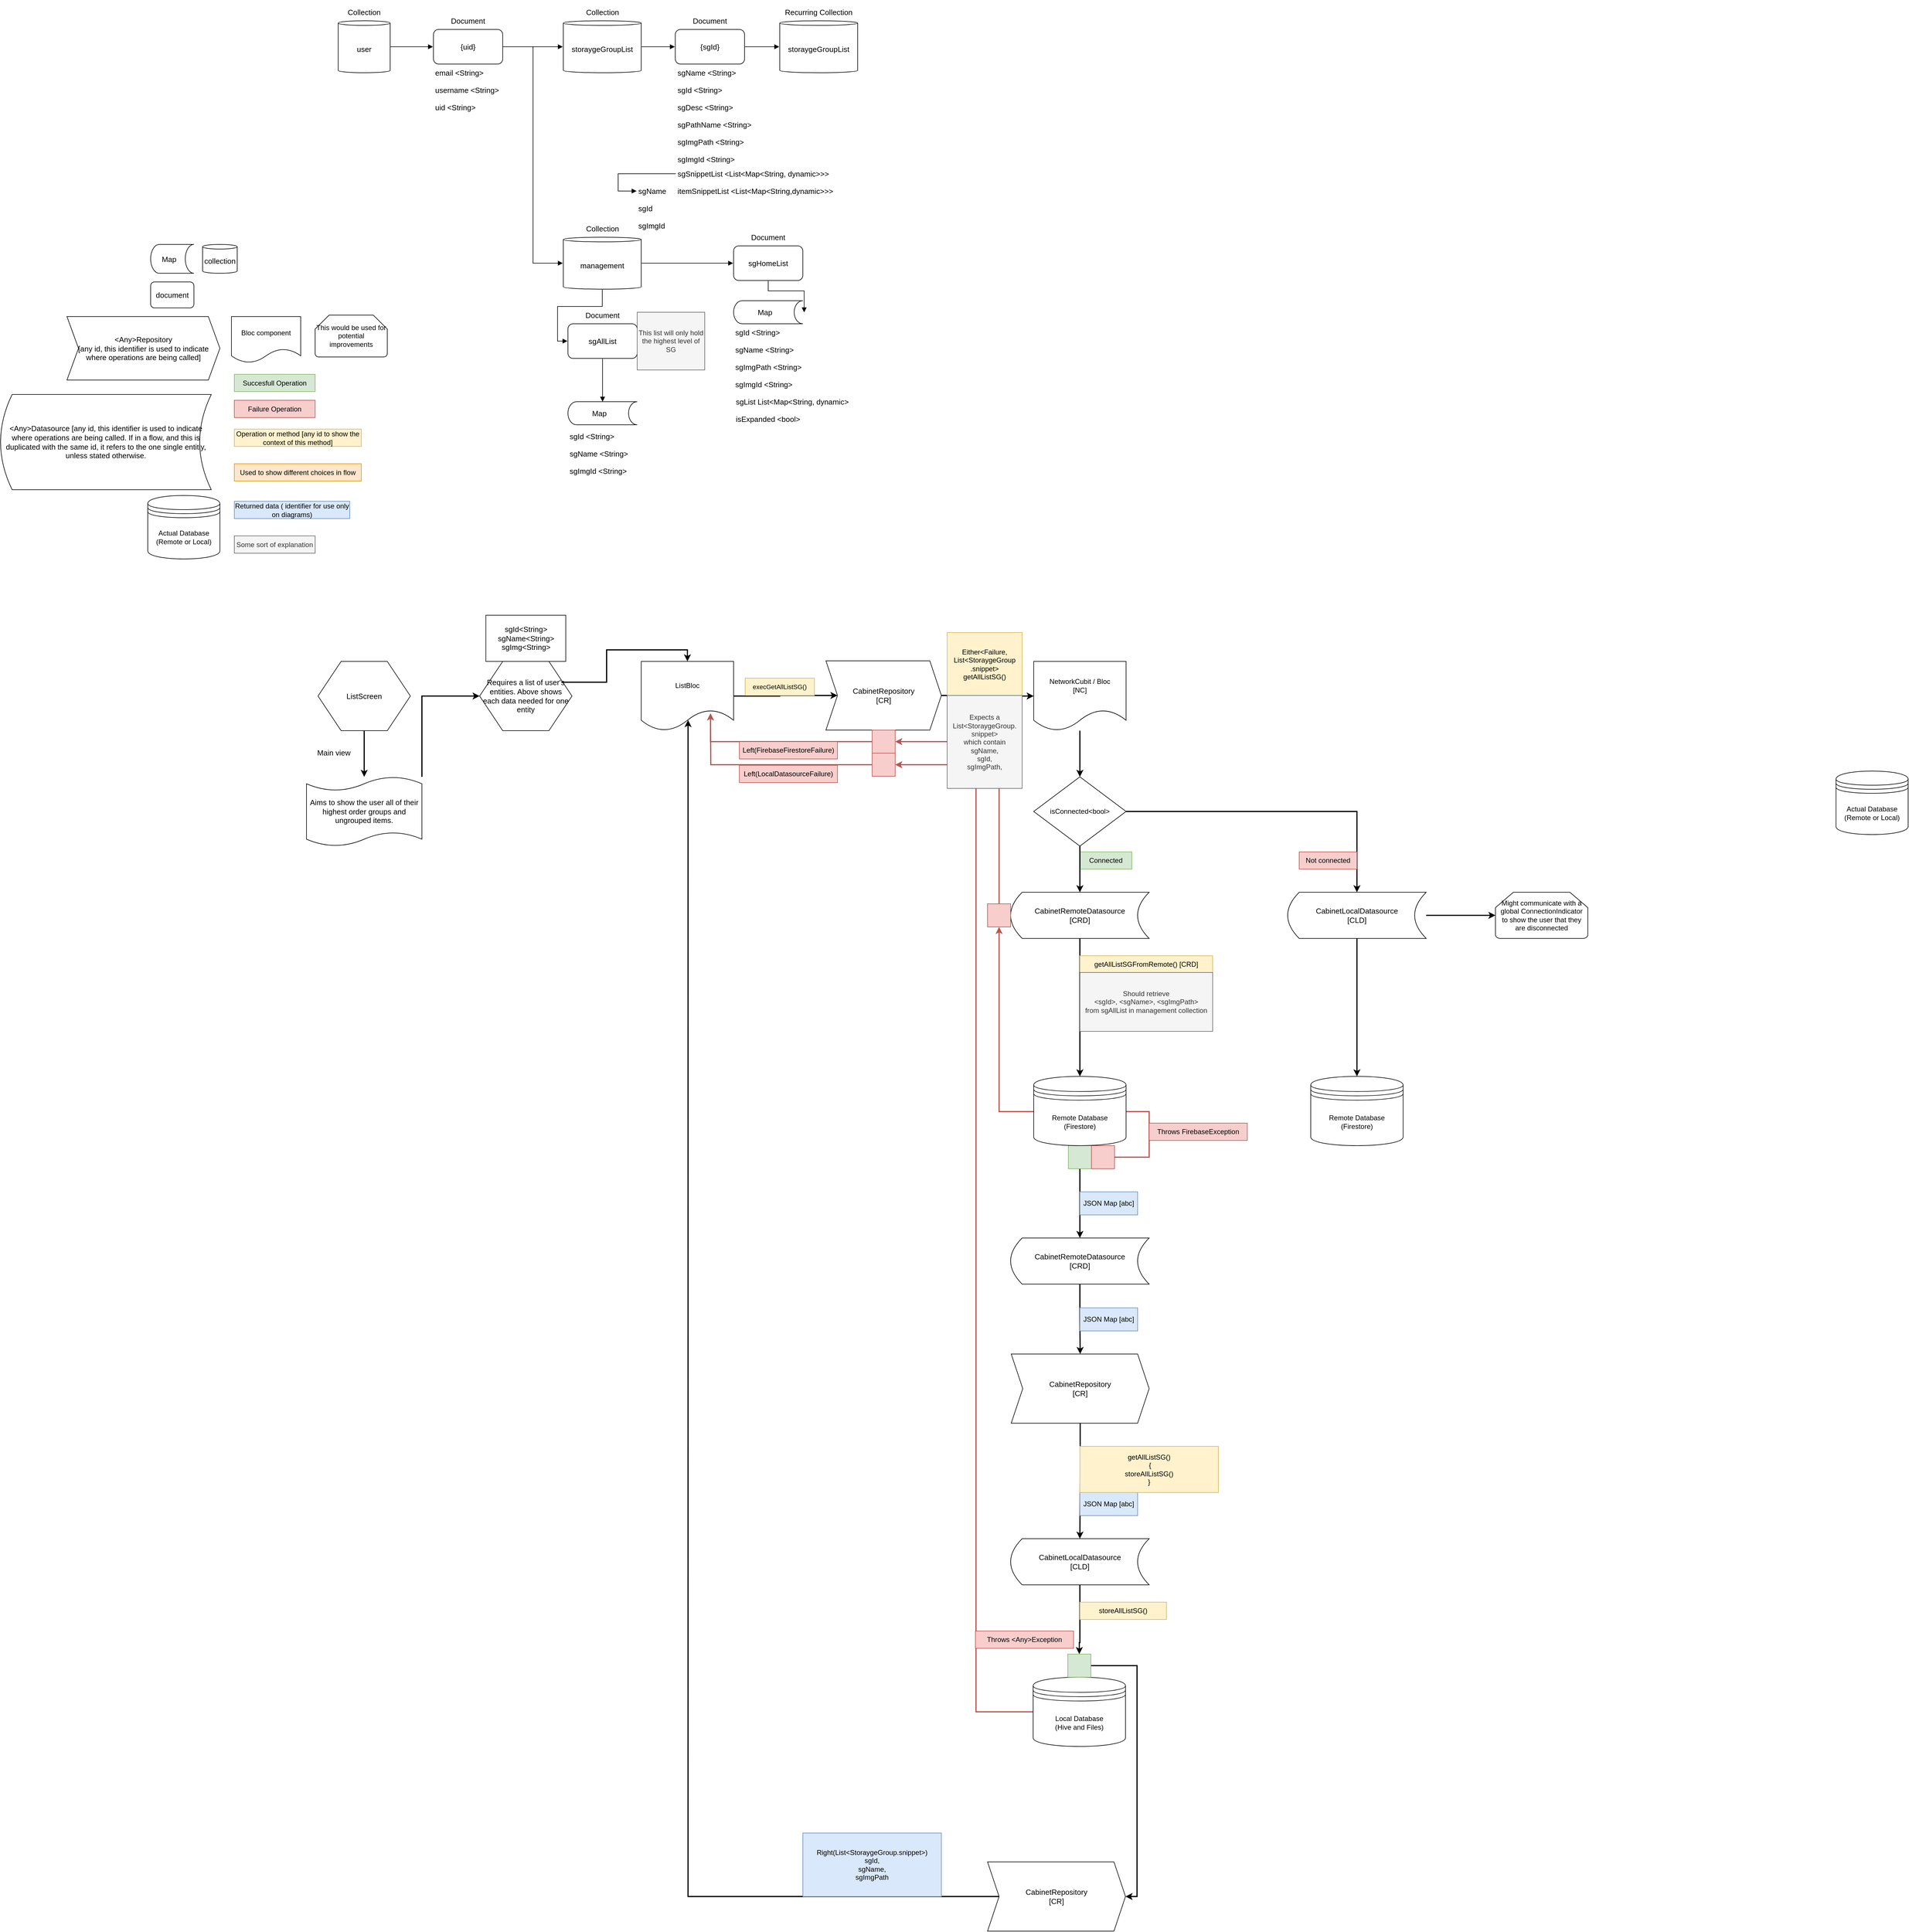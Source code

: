 <mxfile version="14.9.6" type="github">
  <diagram id="8-Jw_1EedREtLOCVb7j7" name="Page-1">
    <mxGraphModel dx="2249" dy="762" grid="1" gridSize="10" guides="1" tooltips="1" connect="1" arrows="1" fold="1" page="1" pageScale="1" pageWidth="827" pageHeight="1169" math="0" shadow="0">
      <root>
        <mxCell id="0" />
        <mxCell id="1" parent="0" />
        <UserObject label="user" lucidchartObjectId="mmy3dTOki7hX" id="Qr3YYHrDjEiWuKODfuZc-3">
          <mxCell style="html=1;overflow=block;blockSpacing=1;whiteSpace=wrap;shape=cylinder3;size=4;anchorPointDirection=0;boundedLbl=1;;whiteSpace=wrap;fontSize=13;spacing=3.8;strokeOpacity=100;strokeWidth=1;rounded=1;" parent="1" vertex="1">
            <mxGeometry x="75" y="90" width="90" height="90" as="geometry" />
          </mxCell>
        </UserObject>
        <UserObject label="Collection" lucidchartObjectId="5my3IYHWVRgI" id="Qr3YYHrDjEiWuKODfuZc-4">
          <mxCell style="html=1;overflow=block;blockSpacing=1;whiteSpace=wrap;;whiteSpace=wrap;fontSize=13;spacing=3.8;strokeOpacity=0;fillOpacity=0;strokeWidth=1;rounded=1;" parent="1" vertex="1">
            <mxGeometry x="75" y="60" width="90" height="30" as="geometry" />
          </mxCell>
        </UserObject>
        <UserObject label="" lucidchartObjectId="xny3rrUCnjT7" id="Qr3YYHrDjEiWuKODfuZc-5">
          <mxCell style="html=1;jettySize=18;whiteSpace=wrap;fontSize=13;strokeOpacity=100;strokeWidth=1;arcSize=0;edgeStyle=orthogonalEdgeStyle;startArrow=none;;endArrow=block;endFill=1;;exitX=1.008;exitY=0.5;exitPerimeter=0;entryX=-0.006;entryY=0.5;entryPerimeter=0;" parent="1" source="Qr3YYHrDjEiWuKODfuZc-3" target="Qr3YYHrDjEiWuKODfuZc-6" edge="1">
            <mxGeometry width="100" height="100" relative="1" as="geometry">
              <Array as="points" />
            </mxGeometry>
          </mxCell>
        </UserObject>
        <UserObject label="{uid}" lucidchartObjectId="Hny3x1uMi4Uz" id="Qr3YYHrDjEiWuKODfuZc-6">
          <mxCell style="html=1;overflow=block;blockSpacing=1;whiteSpace=wrap;;whiteSpace=wrap;fontSize=13;spacing=9;strokeOpacity=100;strokeWidth=1;rounded=1;" parent="1" vertex="1">
            <mxGeometry x="240" y="105" width="120" height="60" as="geometry" />
          </mxCell>
        </UserObject>
        <UserObject label="Document" lucidchartObjectId="Mpy3mYbmSKPU" id="Qr3YYHrDjEiWuKODfuZc-7">
          <mxCell style="html=1;overflow=block;blockSpacing=1;whiteSpace=wrap;;whiteSpace=wrap;fontSize=13;spacing=3.8;strokeOpacity=0;fillOpacity=0;strokeWidth=1;rounded=1;" parent="1" vertex="1">
            <mxGeometry x="240" y="75" width="120" height="30" as="geometry" />
          </mxCell>
        </UserObject>
        <UserObject label="sgName &amp;lt;String&amp;gt;" lucidchartObjectId="Wqy3z_dKGQzi" id="Qr3YYHrDjEiWuKODfuZc-8">
          <mxCell style="html=1;overflow=block;blockSpacing=1;whiteSpace=wrap;;whiteSpace=wrap;fontSize=13;align=left;spacing=3.8;strokeOpacity=0;fillOpacity=0;strokeWidth=1;rounded=1;" parent="1" vertex="1">
            <mxGeometry x="660" y="165" width="120" height="30" as="geometry" />
          </mxCell>
        </UserObject>
        <UserObject label="sgId &amp;lt;String&amp;gt;" lucidchartObjectId="Dry3GZ_q2NKs" id="Qr3YYHrDjEiWuKODfuZc-9">
          <mxCell style="html=1;overflow=block;blockSpacing=1;whiteSpace=wrap;;whiteSpace=wrap;fontSize=13;align=left;spacing=3.8;strokeOpacity=0;fillOpacity=0;strokeWidth=1;rounded=1;" parent="1" vertex="1">
            <mxGeometry x="660" y="195" width="120" height="30" as="geometry" />
          </mxCell>
        </UserObject>
        <UserObject label="sgDesc &amp;lt;String&amp;gt;" lucidchartObjectId="Mry38XwumOOn" id="Qr3YYHrDjEiWuKODfuZc-10">
          <mxCell style="html=1;overflow=block;blockSpacing=1;whiteSpace=wrap;;whiteSpace=wrap;fontSize=13;align=left;spacing=3.8;strokeOpacity=0;fillOpacity=0;strokeWidth=1;rounded=1;" parent="1" vertex="1">
            <mxGeometry x="660" y="225" width="120" height="30" as="geometry" />
          </mxCell>
        </UserObject>
        <UserObject label="sgPathName &amp;lt;String&amp;gt;" lucidchartObjectId="_ry3LpoxDpER" id="Qr3YYHrDjEiWuKODfuZc-11">
          <mxCell style="html=1;overflow=block;blockSpacing=1;whiteSpace=wrap;;whiteSpace=wrap;fontSize=13;align=left;spacing=3.8;strokeOpacity=0;fillOpacity=0;strokeWidth=1;rounded=1;" parent="1" vertex="1">
            <mxGeometry x="660" y="250" width="150" height="40" as="geometry" />
          </mxCell>
        </UserObject>
        <UserObject label="sgSnippetList &amp;lt;List&amp;lt;Map&amp;lt;String, dynamic&amp;gt;&amp;gt;&amp;gt;" lucidchartObjectId="qty3Bl9jq2o." id="Qr3YYHrDjEiWuKODfuZc-12">
          <mxCell style="html=1;overflow=block;blockSpacing=1;whiteSpace=wrap;;whiteSpace=wrap;fontSize=13;align=left;spacing=3.8;strokeOpacity=0;fillOpacity=0;strokeWidth=1;rounded=1;" parent="1" vertex="1">
            <mxGeometry x="660" y="335" width="315" height="40" as="geometry" />
          </mxCell>
        </UserObject>
        <UserObject label="" lucidchartObjectId="euy3g.25O3H~" id="Qr3YYHrDjEiWuKODfuZc-13">
          <mxCell style="html=1;jettySize=18;whiteSpace=wrap;fontSize=13;strokeOpacity=100;strokeWidth=1;arcSize=0;edgeStyle=orthogonalEdgeStyle;startArrow=none;;endArrow=block;endFill=1;;exitX=0;exitY=0.5;exitPerimeter=0;entryX=0;entryY=0.5;entryPerimeter=0;" parent="1" source="Qr3YYHrDjEiWuKODfuZc-12" target="Qr3YYHrDjEiWuKODfuZc-14" edge="1">
            <mxGeometry width="100" height="100" relative="1" as="geometry">
              <Array as="points">
                <mxPoint x="560" y="355" />
                <mxPoint x="560" y="385" />
              </Array>
            </mxGeometry>
          </mxCell>
        </UserObject>
        <UserObject label="sgName" lucidchartObjectId="guy3xirxiTe0" id="Qr3YYHrDjEiWuKODfuZc-14">
          <mxCell style="html=1;overflow=block;blockSpacing=1;whiteSpace=wrap;;whiteSpace=wrap;fontSize=13;align=left;spacing=3.8;strokeOpacity=0;fillOpacity=0;strokeWidth=1;rounded=1;" parent="1" vertex="1">
            <mxGeometry x="592" y="365" width="60" height="40" as="geometry" />
          </mxCell>
        </UserObject>
        <UserObject label="sgId" lucidchartObjectId="tuy3rChsDqxw" id="Qr3YYHrDjEiWuKODfuZc-15">
          <mxCell style="html=1;overflow=block;blockSpacing=1;whiteSpace=wrap;;whiteSpace=wrap;fontSize=13;align=left;spacing=3.8;strokeOpacity=0;fillOpacity=0;strokeWidth=1;rounded=1;" parent="1" vertex="1">
            <mxGeometry x="592" y="395" width="60" height="40" as="geometry" />
          </mxCell>
        </UserObject>
        <UserObject label="sgImgId" lucidchartObjectId="yuy3l9~mQKdI" id="Qr3YYHrDjEiWuKODfuZc-16">
          <mxCell style="html=1;overflow=block;blockSpacing=1;whiteSpace=wrap;;whiteSpace=wrap;fontSize=13;align=left;spacing=3.8;strokeOpacity=0;fillOpacity=0;strokeWidth=1;rounded=1;" parent="1" vertex="1">
            <mxGeometry x="592" y="425" width="60" height="40" as="geometry" />
          </mxCell>
        </UserObject>
        <UserObject label="itemSnippetList &amp;lt;List&amp;lt;Map&amp;lt;String,dynamic&amp;gt;&amp;gt;&amp;gt;" lucidchartObjectId="avy3ZTvgRfwI" id="Qr3YYHrDjEiWuKODfuZc-17">
          <mxCell style="html=1;overflow=block;blockSpacing=1;whiteSpace=wrap;;whiteSpace=wrap;fontSize=13;align=left;spacing=3.8;strokeOpacity=0;fillOpacity=0;strokeWidth=1;rounded=1;" parent="1" vertex="1">
            <mxGeometry x="660" y="365" width="300" height="40" as="geometry" />
          </mxCell>
        </UserObject>
        <UserObject label="" lucidchartObjectId="Wvy3BF.tzllh" id="Qr3YYHrDjEiWuKODfuZc-18">
          <mxCell style="html=1;jettySize=18;whiteSpace=wrap;fontSize=13;strokeOpacity=100;strokeWidth=1;arcSize=0;edgeStyle=orthogonalEdgeStyle;startArrow=none;;endArrow=block;endFill=1;;exitX=1.006;exitY=0.5;exitPerimeter=0;entryX=-0.006;entryY=0.5;entryPerimeter=0;" parent="1" source="Qr3YYHrDjEiWuKODfuZc-6" target="Qr3YYHrDjEiWuKODfuZc-19" edge="1">
            <mxGeometry width="100" height="100" relative="1" as="geometry">
              <Array as="points" />
            </mxGeometry>
          </mxCell>
        </UserObject>
        <UserObject label="storaygeGroupList" lucidchartObjectId="qxy3zKsZ.FIV" id="Qr3YYHrDjEiWuKODfuZc-19">
          <mxCell style="html=1;overflow=block;blockSpacing=1;whiteSpace=wrap;shape=cylinder3;size=4;anchorPointDirection=0;boundedLbl=1;;whiteSpace=wrap;fontSize=13;spacing=3.8;strokeOpacity=100;strokeWidth=1;rounded=1;" parent="1" vertex="1">
            <mxGeometry x="465" y="90" width="135" height="90" as="geometry" />
          </mxCell>
        </UserObject>
        <UserObject label="Collection" lucidchartObjectId="Txy3VzWE5caS" id="Qr3YYHrDjEiWuKODfuZc-20">
          <mxCell style="html=1;overflow=block;blockSpacing=1;whiteSpace=wrap;;whiteSpace=wrap;fontSize=13;spacing=3.8;strokeOpacity=0;fillOpacity=0;strokeWidth=1;rounded=1;" parent="1" vertex="1">
            <mxGeometry x="488" y="60" width="90" height="30" as="geometry" />
          </mxCell>
        </UserObject>
        <UserObject label="{sgId}" lucidchartObjectId="1xy32YT1yPWB" id="Qr3YYHrDjEiWuKODfuZc-21">
          <mxCell style="html=1;overflow=block;blockSpacing=1;whiteSpace=wrap;;whiteSpace=wrap;fontSize=13;spacing=9;strokeOpacity=100;strokeWidth=1;rounded=1;" parent="1" vertex="1">
            <mxGeometry x="659" y="105" width="120" height="60" as="geometry" />
          </mxCell>
        </UserObject>
        <UserObject label="" lucidchartObjectId="byy3ykdQEx8u" id="Qr3YYHrDjEiWuKODfuZc-22">
          <mxCell style="html=1;jettySize=18;whiteSpace=wrap;fontSize=13;strokeOpacity=100;strokeWidth=1;arcSize=0;edgeStyle=orthogonalEdgeStyle;startArrow=none;;endArrow=block;endFill=1;;exitX=1.006;exitY=0.5;exitPerimeter=0;entryX=-0.006;entryY=0.5;entryPerimeter=0;" parent="1" source="Qr3YYHrDjEiWuKODfuZc-19" target="Qr3YYHrDjEiWuKODfuZc-21" edge="1">
            <mxGeometry width="100" height="100" relative="1" as="geometry">
              <Array as="points" />
            </mxGeometry>
          </mxCell>
        </UserObject>
        <UserObject label="Document" lucidchartObjectId="eyy3GpAazgn0" id="Qr3YYHrDjEiWuKODfuZc-23">
          <mxCell style="html=1;overflow=block;blockSpacing=1;whiteSpace=wrap;;whiteSpace=wrap;fontSize=13;spacing=3.8;strokeOpacity=0;fillOpacity=0;strokeWidth=1;rounded=1;" parent="1" vertex="1">
            <mxGeometry x="659" y="75" width="120" height="30" as="geometry" />
          </mxCell>
        </UserObject>
        <UserObject label="email &amp;lt;String&amp;gt;" lucidchartObjectId="szy3hm6Eg7cN" id="Qr3YYHrDjEiWuKODfuZc-24">
          <mxCell style="html=1;overflow=block;blockSpacing=1;whiteSpace=wrap;;whiteSpace=wrap;fontSize=13;align=left;spacing=3.8;strokeOpacity=0;fillOpacity=0;strokeWidth=1;rounded=1;" parent="1" vertex="1">
            <mxGeometry x="240" y="165" width="120" height="30" as="geometry" />
          </mxCell>
        </UserObject>
        <UserObject label="username &amp;lt;String&amp;gt;" lucidchartObjectId="Azy33eUq6oV6" id="Qr3YYHrDjEiWuKODfuZc-25">
          <mxCell style="html=1;overflow=block;blockSpacing=1;whiteSpace=wrap;;whiteSpace=wrap;fontSize=13;align=left;spacing=3.8;strokeOpacity=0;fillOpacity=0;strokeWidth=1;rounded=1;" parent="1" vertex="1">
            <mxGeometry x="240" y="190" width="150" height="40" as="geometry" />
          </mxCell>
        </UserObject>
        <UserObject label="uid &amp;lt;String&amp;gt;" lucidchartObjectId="Pzy3j5PoiYy8" id="Qr3YYHrDjEiWuKODfuZc-26">
          <mxCell style="html=1;overflow=block;blockSpacing=1;whiteSpace=wrap;;whiteSpace=wrap;fontSize=13;align=left;spacing=3.8;strokeOpacity=0;fillOpacity=0;strokeWidth=1;rounded=1;" parent="1" vertex="1">
            <mxGeometry x="240" y="220" width="150" height="40" as="geometry" />
          </mxCell>
        </UserObject>
        <UserObject label="management" lucidchartObjectId="_Ay3SFYHhvqD" id="Qr3YYHrDjEiWuKODfuZc-27">
          <mxCell style="html=1;overflow=block;blockSpacing=1;whiteSpace=wrap;shape=cylinder3;size=4;anchorPointDirection=0;boundedLbl=1;;whiteSpace=wrap;fontSize=13;spacing=3.8;strokeOpacity=100;strokeWidth=1;rounded=1;" parent="1" vertex="1">
            <mxGeometry x="465" y="465" width="135" height="90" as="geometry" />
          </mxCell>
        </UserObject>
        <UserObject label="Collection" lucidchartObjectId="_Ay3XqaMu-Sj" id="Qr3YYHrDjEiWuKODfuZc-28">
          <mxCell style="html=1;overflow=block;blockSpacing=1;whiteSpace=wrap;;whiteSpace=wrap;fontSize=13;spacing=3.8;strokeOpacity=0;fillOpacity=0;strokeWidth=1;rounded=1;" parent="1" vertex="1">
            <mxGeometry x="488" y="435" width="90" height="30" as="geometry" />
          </mxCell>
        </UserObject>
        <UserObject label="" lucidchartObjectId="jBy3DvbcQuUk" id="Qr3YYHrDjEiWuKODfuZc-29">
          <mxCell style="html=1;jettySize=18;whiteSpace=wrap;fontSize=13;strokeOpacity=100;strokeWidth=1;arcSize=0;edgeStyle=orthogonalEdgeStyle;startArrow=none;;endArrow=block;endFill=1;;exitX=1.006;exitY=0.5;exitPerimeter=0;entryX=-0.006;entryY=0.5;entryPerimeter=0;" parent="1" source="Qr3YYHrDjEiWuKODfuZc-6" target="Qr3YYHrDjEiWuKODfuZc-27" edge="1">
            <mxGeometry width="100" height="100" relative="1" as="geometry">
              <Array as="points" />
            </mxGeometry>
          </mxCell>
        </UserObject>
        <UserObject label="sgHomeList" lucidchartObjectId="vCy3nsV9MbSi" id="Qr3YYHrDjEiWuKODfuZc-30">
          <mxCell style="html=1;overflow=block;blockSpacing=1;whiteSpace=wrap;;whiteSpace=wrap;fontSize=13;spacing=9;strokeOpacity=100;strokeWidth=1;rounded=1;" parent="1" vertex="1">
            <mxGeometry x="760" y="480" width="120" height="60" as="geometry" />
          </mxCell>
        </UserObject>
        <UserObject label="" lucidchartObjectId="BCy36pta_Ylv" id="Qr3YYHrDjEiWuKODfuZc-31">
          <mxCell style="html=1;jettySize=18;whiteSpace=wrap;fontSize=13;strokeOpacity=100;strokeWidth=1;arcSize=0;edgeStyle=orthogonalEdgeStyle;startArrow=none;;endArrow=block;endFill=1;;exitX=1.006;exitY=0.5;exitPerimeter=0;entryX=-0.006;entryY=0.5;entryPerimeter=0;" parent="1" source="Qr3YYHrDjEiWuKODfuZc-27" target="Qr3YYHrDjEiWuKODfuZc-30" edge="1">
            <mxGeometry width="100" height="100" relative="1" as="geometry">
              <Array as="points" />
            </mxGeometry>
          </mxCell>
        </UserObject>
        <UserObject label="Document" lucidchartObjectId="ECy37WejbMx6" id="Qr3YYHrDjEiWuKODfuZc-32">
          <mxCell style="html=1;overflow=block;blockSpacing=1;whiteSpace=wrap;;whiteSpace=wrap;fontSize=13;spacing=3.8;strokeOpacity=0;fillOpacity=0;strokeWidth=1;rounded=1;" parent="1" vertex="1">
            <mxGeometry x="760" y="450" width="120" height="30" as="geometry" />
          </mxCell>
        </UserObject>
        <UserObject label="storaygeGroupList" lucidchartObjectId="9Iy3x5hWu4gv" id="Qr3YYHrDjEiWuKODfuZc-33">
          <mxCell style="html=1;overflow=block;blockSpacing=1;whiteSpace=wrap;shape=cylinder3;size=4;anchorPointDirection=0;boundedLbl=1;;whiteSpace=wrap;fontSize=13;spacing=3.8;strokeOpacity=100;strokeWidth=1;rounded=1;" parent="1" vertex="1">
            <mxGeometry x="840" y="90" width="135" height="90" as="geometry" />
          </mxCell>
        </UserObject>
        <UserObject label="Recurring Collection" lucidchartObjectId="9Iy3~OmA4JU_" id="Qr3YYHrDjEiWuKODfuZc-34">
          <mxCell style="html=1;overflow=block;blockSpacing=1;whiteSpace=wrap;;whiteSpace=wrap;fontSize=13;spacing=3.8;strokeOpacity=0;fillOpacity=0;strokeWidth=1;rounded=1;" parent="1" vertex="1">
            <mxGeometry x="840" y="55" width="135" height="40" as="geometry" />
          </mxCell>
        </UserObject>
        <UserObject label="" lucidchartObjectId="aJy3yjm7Ja3q" id="Qr3YYHrDjEiWuKODfuZc-35">
          <mxCell style="html=1;jettySize=18;whiteSpace=wrap;fontSize=13;strokeOpacity=100;strokeWidth=1;arcSize=0;edgeStyle=orthogonalEdgeStyle;startArrow=none;;endArrow=block;endFill=1;;exitX=1.006;exitY=0.5;exitPerimeter=0;entryX=-0.006;entryY=0.5;entryPerimeter=0;" parent="1" source="Qr3YYHrDjEiWuKODfuZc-21" target="Qr3YYHrDjEiWuKODfuZc-33" edge="1">
            <mxGeometry width="100" height="100" relative="1" as="geometry">
              <Array as="points" />
            </mxGeometry>
          </mxCell>
        </UserObject>
        <UserObject label="Map" lucidchartObjectId="nwC3J_Ml8fYd" id="Qr3YYHrDjEiWuKODfuZc-36">
          <mxCell style="html=1;overflow=block;blockSpacing=1;whiteSpace=wrap;shape=cylinder3;boundedLbl=1;size=15;lid=0;direction=south;;whiteSpace=wrap;fontSize=13;spacing=3.8;strokeOpacity=100;strokeWidth=1;rounded=1;" parent="1" vertex="1">
            <mxGeometry x="760" y="575" width="120" height="40" as="geometry" />
          </mxCell>
        </UserObject>
        <UserObject label="Map" lucidchartObjectId="twC35znS._r4" id="Qr3YYHrDjEiWuKODfuZc-37">
          <mxCell style="html=1;overflow=block;blockSpacing=1;whiteSpace=wrap;shape=cylinder3;boundedLbl=1;size=15;lid=0;direction=south;;whiteSpace=wrap;fontSize=13;spacing=3.8;strokeOpacity=100;strokeWidth=1;rounded=1;" parent="1" vertex="1">
            <mxGeometry x="-250" y="477.5" width="75" height="50" as="geometry" />
          </mxCell>
        </UserObject>
        <UserObject label="collection" lucidchartObjectId="IwC35Dz-5HWC" id="Qr3YYHrDjEiWuKODfuZc-38">
          <mxCell style="html=1;overflow=block;blockSpacing=1;whiteSpace=wrap;shape=cylinder3;size=4;anchorPointDirection=0;boundedLbl=1;;whiteSpace=wrap;fontSize=13;spacing=3.8;strokeOpacity=100;strokeWidth=1;rounded=1;" parent="1" vertex="1">
            <mxGeometry x="-160" y="477.5" width="60" height="50" as="geometry" />
          </mxCell>
        </UserObject>
        <UserObject label="document" lucidchartObjectId="UwC37opkIJtW" id="Qr3YYHrDjEiWuKODfuZc-39">
          <mxCell style="html=1;overflow=block;blockSpacing=1;whiteSpace=wrap;;whiteSpace=wrap;fontSize=13;spacing=9;strokeOpacity=100;strokeWidth=1;rounded=1;" parent="1" vertex="1">
            <mxGeometry x="-250" y="542.5" width="75" height="45" as="geometry" />
          </mxCell>
        </UserObject>
        <UserObject label="" lucidchartObjectId="CxC3GX9UYJbb" id="Qr3YYHrDjEiWuKODfuZc-40">
          <mxCell style="html=1;jettySize=18;whiteSpace=wrap;fontSize=13;strokeOpacity=100;strokeWidth=1;arcSize=0;edgeStyle=orthogonalEdgeStyle;startArrow=none;;endArrow=block;endFill=1;;exitX=0.5;exitY=1.013;exitPerimeter=0;entryX=0.506;entryY=-0.019;entryPerimeter=0;" parent="1" source="Qr3YYHrDjEiWuKODfuZc-30" target="Qr3YYHrDjEiWuKODfuZc-36" edge="1">
            <mxGeometry width="100" height="100" relative="1" as="geometry">
              <Array as="points" />
            </mxGeometry>
          </mxCell>
        </UserObject>
        <UserObject label="sgId &amp;lt;String&amp;gt;" lucidchartObjectId="oyC3zMAZTe1E" id="Qr3YYHrDjEiWuKODfuZc-41">
          <mxCell style="html=1;overflow=block;blockSpacing=1;whiteSpace=wrap;;whiteSpace=wrap;fontSize=13;align=left;spacing=3.8;strokeOpacity=0;fillOpacity=0;strokeWidth=1;rounded=1;" parent="1" vertex="1">
            <mxGeometry x="760" y="615" width="120" height="30" as="geometry" />
          </mxCell>
        </UserObject>
        <UserObject label="sgName &amp;lt;String&amp;gt;" lucidchartObjectId="uyC3QwUn~3nn" id="Qr3YYHrDjEiWuKODfuZc-42">
          <mxCell style="html=1;overflow=block;blockSpacing=1;whiteSpace=wrap;;whiteSpace=wrap;fontSize=13;align=left;spacing=3.8;strokeOpacity=0;fillOpacity=0;strokeWidth=1;rounded=1;" parent="1" vertex="1">
            <mxGeometry x="760" y="645" width="120" height="30" as="geometry" />
          </mxCell>
        </UserObject>
        <UserObject label="sgImgId &amp;lt;String&amp;gt;" lucidchartObjectId="MyC3wRzRbQ.4" id="Qr3YYHrDjEiWuKODfuZc-43">
          <mxCell style="html=1;overflow=block;blockSpacing=1;whiteSpace=wrap;;whiteSpace=wrap;fontSize=13;align=left;spacing=3.8;strokeOpacity=0;fillOpacity=0;strokeWidth=1;rounded=1;" parent="1" vertex="1">
            <mxGeometry x="760" y="705" width="119" height="30" as="geometry" />
          </mxCell>
        </UserObject>
        <UserObject label="sgList List&amp;lt;Map&amp;lt;String, dynamic&amp;gt;" lucidchartObjectId="WzC3jf8TJhhV" id="Qr3YYHrDjEiWuKODfuZc-44">
          <mxCell style="html=1;overflow=block;blockSpacing=1;whiteSpace=wrap;;whiteSpace=wrap;fontSize=13;align=left;spacing=3.8;strokeOpacity=0;fillOpacity=0;strokeWidth=1;rounded=1;" parent="1" vertex="1">
            <mxGeometry x="761" y="735" width="224" height="30" as="geometry" />
          </mxCell>
        </UserObject>
        <UserObject label="isExpanded &amp;lt;bool&amp;gt;" lucidchartObjectId="gCC3wc~ug9g6" id="Qr3YYHrDjEiWuKODfuZc-45">
          <mxCell style="html=1;overflow=block;blockSpacing=1;whiteSpace=wrap;;whiteSpace=wrap;fontSize=13;align=left;spacing=3.8;strokeOpacity=0;fillOpacity=0;strokeWidth=1;rounded=1;" parent="1" vertex="1">
            <mxGeometry x="761" y="760" width="179" height="40" as="geometry" />
          </mxCell>
        </UserObject>
        <UserObject label="sgAllList" lucidchartObjectId="VNC3Fkf0FXq5" id="Qr3YYHrDjEiWuKODfuZc-46">
          <mxCell style="html=1;overflow=block;blockSpacing=1;whiteSpace=wrap;;whiteSpace=wrap;fontSize=13;spacing=9;strokeOpacity=100;strokeWidth=1;rounded=1;" parent="1" vertex="1">
            <mxGeometry x="473" y="615" width="120" height="60" as="geometry" />
          </mxCell>
        </UserObject>
        <UserObject label="Document" lucidchartObjectId="VNC3r3SY.07v" id="Qr3YYHrDjEiWuKODfuZc-47">
          <mxCell style="html=1;overflow=block;blockSpacing=1;whiteSpace=wrap;;whiteSpace=wrap;fontSize=13;spacing=3.8;strokeOpacity=0;fillOpacity=0;strokeWidth=1;rounded=1;" parent="1" vertex="1">
            <mxGeometry x="473" y="585" width="120" height="30" as="geometry" />
          </mxCell>
        </UserObject>
        <UserObject label="" lucidchartObjectId="OWC3.R1w2t58" id="Qr3YYHrDjEiWuKODfuZc-48">
          <mxCell style="html=1;jettySize=18;whiteSpace=wrap;fontSize=13;strokeOpacity=100;strokeWidth=1;arcSize=0;edgeStyle=orthogonalEdgeStyle;startArrow=none;;endArrow=block;endFill=1;;exitX=0.5;exitY=1.008;exitPerimeter=0;entryX=-0.006;entryY=0.5;entryPerimeter=0;" parent="1" source="Qr3YYHrDjEiWuKODfuZc-27" target="Qr3YYHrDjEiWuKODfuZc-46" edge="1">
            <mxGeometry width="100" height="100" relative="1" as="geometry">
              <Array as="points" />
            </mxGeometry>
          </mxCell>
        </UserObject>
        <UserObject label="Map" lucidchartObjectId="42C3rV8qbzWb" id="Qr3YYHrDjEiWuKODfuZc-49">
          <mxCell style="html=1;overflow=block;blockSpacing=1;whiteSpace=wrap;shape=cylinder3;boundedLbl=1;size=15;lid=0;direction=south;;whiteSpace=wrap;fontSize=13;spacing=3.8;strokeOpacity=100;strokeWidth=1;rounded=1;" parent="1" vertex="1">
            <mxGeometry x="473" y="750" width="120" height="40" as="geometry" />
          </mxCell>
        </UserObject>
        <UserObject label="" lucidchartObjectId="d3C3gRHGU2vB" id="Qr3YYHrDjEiWuKODfuZc-50">
          <mxCell style="html=1;jettySize=18;whiteSpace=wrap;fontSize=13;strokeOpacity=100;strokeWidth=1;arcSize=0;edgeStyle=orthogonalEdgeStyle;startArrow=none;;endArrow=block;endFill=1;;exitX=0.5;exitY=1.013;exitPerimeter=0;entryX=0;entryY=0.5;entryPerimeter=0;entryDx=0;entryDy=0;" parent="1" source="Qr3YYHrDjEiWuKODfuZc-46" target="Qr3YYHrDjEiWuKODfuZc-49" edge="1">
            <mxGeometry width="100" height="100" relative="1" as="geometry">
              <Array as="points" />
            </mxGeometry>
          </mxCell>
        </UserObject>
        <UserObject label="sgId &amp;lt;String&amp;gt;" lucidchartObjectId="h3C3qkQNhd2T" id="Qr3YYHrDjEiWuKODfuZc-51">
          <mxCell style="html=1;overflow=block;blockSpacing=1;whiteSpace=wrap;;whiteSpace=wrap;fontSize=13;align=left;spacing=3.8;strokeOpacity=0;fillOpacity=0;strokeWidth=1;rounded=1;" parent="1" vertex="1">
            <mxGeometry x="473" y="795" width="120" height="30" as="geometry" />
          </mxCell>
        </UserObject>
        <UserObject label="sgName &amp;lt;String&amp;gt;" lucidchartObjectId="h3C30b7JtQnB" id="Qr3YYHrDjEiWuKODfuZc-52">
          <mxCell style="html=1;overflow=block;blockSpacing=1;whiteSpace=wrap;;whiteSpace=wrap;fontSize=13;align=left;spacing=3.8;strokeOpacity=0;fillOpacity=0;strokeWidth=1;rounded=1;" parent="1" vertex="1">
            <mxGeometry x="473" y="825" width="120" height="30" as="geometry" />
          </mxCell>
        </UserObject>
        <UserObject label="sgImgId &amp;lt;String&amp;gt;" lucidchartObjectId="h3C3wAD9uutI" id="Qr3YYHrDjEiWuKODfuZc-53">
          <mxCell style="html=1;overflow=block;blockSpacing=1;whiteSpace=wrap;;whiteSpace=wrap;fontSize=13;align=left;spacing=3.8;strokeOpacity=0;fillOpacity=0;strokeWidth=1;rounded=1;" parent="1" vertex="1">
            <mxGeometry x="473" y="855" width="119" height="30" as="geometry" />
          </mxCell>
        </UserObject>
        <mxCell id="pG1kj_97MBF_nM1RWKhJ-25" style="edgeStyle=orthogonalEdgeStyle;rounded=0;orthogonalLoop=1;jettySize=auto;html=1;strokeWidth=2;" parent="1" source="Qr3YYHrDjEiWuKODfuZc-54" target="Qr3YYHrDjEiWuKODfuZc-55" edge="1">
          <mxGeometry relative="1" as="geometry" />
        </mxCell>
        <UserObject label="ListScreen" lucidchartObjectId="mEy3ORFoB5f1" id="Qr3YYHrDjEiWuKODfuZc-54">
          <mxCell style="html=1;overflow=block;blockSpacing=1;whiteSpace=wrap;shape=hexagon;perimeter=hexagonPerimeter2;whiteSpace=wrap;fontSize=13;fontColor=#000000;spacing=3.8;strokeOpacity=100;strokeWidth=1;" parent="1" vertex="1">
            <mxGeometry x="40" y="1200" width="160" height="120" as="geometry" />
          </mxCell>
        </UserObject>
        <mxCell id="pG1kj_97MBF_nM1RWKhJ-26" style="edgeStyle=orthogonalEdgeStyle;rounded=0;orthogonalLoop=1;jettySize=auto;html=1;entryX=0;entryY=0.5;entryDx=0;entryDy=0;strokeWidth=2;" parent="1" source="Qr3YYHrDjEiWuKODfuZc-55" target="Qr3YYHrDjEiWuKODfuZc-58" edge="1">
          <mxGeometry relative="1" as="geometry">
            <Array as="points">
              <mxPoint x="220" y="1260" />
            </Array>
          </mxGeometry>
        </mxCell>
        <UserObject label="Aims to show the user all of their highest order groups and ungrouped items. " lucidchartObjectId="THy3kzs44vg6" id="Qr3YYHrDjEiWuKODfuZc-55">
          <mxCell style="html=1;overflow=block;blockSpacing=1;whiteSpace=wrap;shape=tape;size=0.2;whiteSpace=wrap;fontSize=13;fontColor=#000000;spacing=3.8;strokeOpacity=100;strokeWidth=1;" parent="1" vertex="1">
            <mxGeometry x="20" y="1400" width="200" height="120" as="geometry" />
          </mxCell>
        </UserObject>
        <UserObject label="Main view" lucidchartObjectId="n3A36~SfNxBr" id="Qr3YYHrDjEiWuKODfuZc-57">
          <mxCell style="html=1;overflow=block;blockSpacing=1;whiteSpace=wrap;;whiteSpace=wrap;fontSize=13;fontColor=#000000;spacing=3.8;strokeOpacity=0;fillOpacity=0;fillColor=#ffffff;strokeWidth=1;" parent="1" vertex="1">
            <mxGeometry x="15" y="1335" width="105" height="45" as="geometry" />
          </mxCell>
        </UserObject>
        <mxCell id="o4EDMnQP66GYf_FkZdw3-55" style="edgeStyle=orthogonalEdgeStyle;rounded=0;orthogonalLoop=1;jettySize=auto;html=1;exitX=1;exitY=0.25;exitDx=0;exitDy=0;entryX=0.5;entryY=0;entryDx=0;entryDy=0;strokeColor=#000000;strokeWidth=2;" parent="1" source="Qr3YYHrDjEiWuKODfuZc-58" target="o4EDMnQP66GYf_FkZdw3-54" edge="1">
          <mxGeometry relative="1" as="geometry" />
        </mxCell>
        <UserObject label="Requires a list of user&#39;s entities. Above shows each data needed for one entity" lucidchartObjectId="1DB3Xz5aUWDz" id="Qr3YYHrDjEiWuKODfuZc-58">
          <mxCell style="html=1;overflow=block;blockSpacing=1;whiteSpace=wrap;shape=hexagon;perimeter=hexagonPerimeter2;whiteSpace=wrap;fontSize=13;fontColor=#000000;spacing=3.8;strokeOpacity=100;strokeWidth=1;" parent="1" vertex="1">
            <mxGeometry x="320" y="1200" width="160" height="120" as="geometry" />
          </mxCell>
        </UserObject>
        <mxCell id="fDUQa12PrsMCPkdk8ct8-1" value="&amp;lt;Any&amp;gt;Repository&lt;br&gt;[any id, this identifier is used to indicate where operations are being called]" style="shape=step;perimeter=stepPerimeter;whiteSpace=wrap;html=1;fixedSize=1;strokeWidth=1;fontSize=13;" parent="1" vertex="1">
          <mxGeometry x="-395" y="602.5" width="265" height="110" as="geometry" />
        </mxCell>
        <mxCell id="fDUQa12PrsMCPkdk8ct8-2" value="&lt;font style=&quot;font-size: 13px&quot;&gt;&amp;lt;Any&amp;gt;Datasource [any id, this identifier is used to indicate where operations are being called. If in a flow, and this is duplicated with the same id, it refers to the one single entitiy, unless stated otherwise.&lt;/font&gt;" style="shape=dataStorage;whiteSpace=wrap;html=1;fixedSize=1;strokeWidth=1;" parent="1" vertex="1">
          <mxGeometry x="-510" y="737.5" width="365" height="165" as="geometry" />
        </mxCell>
        <mxCell id="pG1kj_97MBF_nM1RWKhJ-5" value="Actual Database&lt;br&gt;(Remote or Local)" style="shape=datastore;whiteSpace=wrap;html=1;" parent="1" vertex="1">
          <mxGeometry x="-255" y="912.5" width="125" height="110" as="geometry" />
        </mxCell>
        <mxCell id="pG1kj_97MBF_nM1RWKhJ-14" value="Bloc component" style="shape=document;whiteSpace=wrap;html=1;boundedLbl=1;gradientColor=none;" parent="1" vertex="1">
          <mxGeometry x="-110" y="602.5" width="120" height="80" as="geometry" />
        </mxCell>
        <mxCell id="pG1kj_97MBF_nM1RWKhJ-32" value="&lt;font style=&quot;font-size: 13px&quot;&gt;sgId&amp;lt;String&amp;gt;&lt;br&gt;sgName&amp;lt;String&amp;gt;&lt;br&gt;sgImg&amp;lt;String&amp;gt;&lt;br&gt;&lt;/font&gt;" style="rounded=0;whiteSpace=wrap;html=1;gradientColor=none;" parent="1" vertex="1">
          <mxGeometry x="330.75" y="1120" width="138.5" height="80" as="geometry" />
        </mxCell>
        <mxCell id="o4EDMnQP66GYf_FkZdw3-16" value="Succesfull Operation" style="rounded=0;whiteSpace=wrap;html=1;fillColor=#d5e8d4;strokeColor=#82b366;" parent="1" vertex="1">
          <mxGeometry x="-105" y="702.5" width="140" height="30" as="geometry" />
        </mxCell>
        <mxCell id="o4EDMnQP66GYf_FkZdw3-17" value="Failure Operation" style="rounded=0;whiteSpace=wrap;html=1;fillColor=#f8cecc;strokeColor=#b85450;" parent="1" vertex="1">
          <mxGeometry x="-105" y="747.5" width="140" height="30" as="geometry" />
        </mxCell>
        <mxCell id="o4EDMnQP66GYf_FkZdw3-18" value="Operation or method [any id to show the context of this method]" style="rounded=0;whiteSpace=wrap;html=1;fillColor=#fff2cc;strokeColor=#d6b656;" parent="1" vertex="1">
          <mxGeometry x="-105" y="797.5" width="220" height="30" as="geometry" />
        </mxCell>
        <mxCell id="o4EDMnQP66GYf_FkZdw3-19" value="Returned data ( identifier for use only on diagrams)" style="rounded=0;whiteSpace=wrap;html=1;fillColor=#dae8fc;strokeColor=#6c8ebf;" parent="1" vertex="1">
          <mxGeometry x="-105" y="922.5" width="200" height="30" as="geometry" />
        </mxCell>
        <mxCell id="o4EDMnQP66GYf_FkZdw3-21" value="Some sort of explanation" style="rounded=0;whiteSpace=wrap;html=1;fillColor=#f5f5f5;strokeColor=#666666;fontColor=#333333;" parent="1" vertex="1">
          <mxGeometry x="-105" y="982.5" width="140" height="30" as="geometry" />
        </mxCell>
        <mxCell id="o4EDMnQP66GYf_FkZdw3-45" value="This list will only hold the highest level of SG" style="rounded=0;whiteSpace=wrap;html=1;fillColor=#f5f5f5;strokeColor=#666666;fontColor=#333333;" parent="1" vertex="1">
          <mxGeometry x="593" y="595" width="117" height="100" as="geometry" />
        </mxCell>
        <mxCell id="o4EDMnQP66GYf_FkZdw3-57" style="edgeStyle=orthogonalEdgeStyle;rounded=0;orthogonalLoop=1;jettySize=auto;html=1;entryX=0;entryY=0.5;entryDx=0;entryDy=0;strokeColor=#000000;strokeWidth=2;" parent="1" source="o4EDMnQP66GYf_FkZdw3-54" target="o4EDMnQP66GYf_FkZdw3-56" edge="1">
          <mxGeometry relative="1" as="geometry">
            <Array as="points">
              <mxPoint x="840" y="1260" />
              <mxPoint x="840" y="1259" />
            </Array>
          </mxGeometry>
        </mxCell>
        <mxCell id="o4EDMnQP66GYf_FkZdw3-54" value="ListBloc" style="shape=document;whiteSpace=wrap;html=1;boundedLbl=1;gradientColor=none;" parent="1" vertex="1">
          <mxGeometry x="600" y="1200" width="160" height="120" as="geometry" />
        </mxCell>
        <mxCell id="o4EDMnQP66GYf_FkZdw3-63" style="edgeStyle=orthogonalEdgeStyle;rounded=0;orthogonalLoop=1;jettySize=auto;html=1;entryX=0;entryY=0.5;entryDx=0;entryDy=0;strokeColor=#000000;strokeWidth=2;" parent="1" source="o4EDMnQP66GYf_FkZdw3-56" target="o4EDMnQP66GYf_FkZdw3-59" edge="1">
          <mxGeometry relative="1" as="geometry" />
        </mxCell>
        <mxCell id="o4EDMnQP66GYf_FkZdw3-56" value="CabinetRepository&lt;br&gt;[CR]" style="shape=step;perimeter=stepPerimeter;whiteSpace=wrap;html=1;fixedSize=1;strokeWidth=1;fontSize=13;" parent="1" vertex="1">
          <mxGeometry x="920" y="1199" width="200" height="120" as="geometry" />
        </mxCell>
        <mxCell id="o4EDMnQP66GYf_FkZdw3-58" value="&lt;font style=&quot;font-size: 11px&quot;&gt;execGetAllListSG()&lt;/font&gt;" style="rounded=0;whiteSpace=wrap;html=1;fillColor=#fff2cc;strokeColor=#d6b656;" parent="1" vertex="1">
          <mxGeometry x="780" y="1229" width="120" height="30" as="geometry" />
        </mxCell>
        <mxCell id="yysP_wmazcGBHdvuS0tV-3" style="edgeStyle=orthogonalEdgeStyle;rounded=0;orthogonalLoop=1;jettySize=auto;html=1;entryX=0.5;entryY=0;entryDx=0;entryDy=0;entryPerimeter=0;strokeWidth=2;" parent="1" source="o4EDMnQP66GYf_FkZdw3-59" target="yysP_wmazcGBHdvuS0tV-2" edge="1">
          <mxGeometry relative="1" as="geometry" />
        </mxCell>
        <mxCell id="o4EDMnQP66GYf_FkZdw3-59" value="NetworkCubit / Bloc&lt;br&gt;[NC]" style="shape=document;whiteSpace=wrap;html=1;boundedLbl=1;gradientColor=none;" parent="1" vertex="1">
          <mxGeometry x="1280" y="1200" width="160" height="120" as="geometry" />
        </mxCell>
        <mxCell id="o4EDMnQP66GYf_FkZdw3-61" value="Either&amp;lt;Failure,&lt;br&gt;List&amp;lt;StoraygeGroup&lt;br&gt;.snippet&amp;gt;&lt;br&gt;getAllListSG()" style="rounded=0;whiteSpace=wrap;html=1;fillColor=#fff2cc;strokeColor=#d6b656;" parent="1" vertex="1">
          <mxGeometry x="1130" y="1150" width="130" height="109" as="geometry" />
        </mxCell>
        <mxCell id="yysP_wmazcGBHdvuS0tV-6" style="edgeStyle=orthogonalEdgeStyle;rounded=0;orthogonalLoop=1;jettySize=auto;html=1;strokeWidth=2;entryX=0.5;entryY=0;entryDx=0;entryDy=0;" parent="1" source="o4EDMnQP66GYf_FkZdw3-64" target="yysP_wmazcGBHdvuS0tV-12" edge="1">
          <mxGeometry relative="1" as="geometry">
            <mxPoint x="1360" y="1880" as="targetPoint" />
          </mxGeometry>
        </mxCell>
        <mxCell id="o4EDMnQP66GYf_FkZdw3-64" value="CabinetRemoteDatasource&lt;br&gt;[CRD]" style="shape=dataStorage;whiteSpace=wrap;html=1;fixedSize=1;strokeWidth=1;fontSize=13;" parent="1" vertex="1">
          <mxGeometry x="1240" y="1600" width="240" height="80" as="geometry" />
        </mxCell>
        <mxCell id="o4EDMnQP66GYf_FkZdw3-66" value="Connected" style="rounded=0;whiteSpace=wrap;html=1;fillColor=#d5e8d4;strokeColor=#82b366;" parent="1" vertex="1">
          <mxGeometry x="1360" y="1530" width="90" height="30" as="geometry" />
        </mxCell>
        <mxCell id="yysP_wmazcGBHdvuS0tV-5" style="edgeStyle=orthogonalEdgeStyle;rounded=0;orthogonalLoop=1;jettySize=auto;html=1;entryX=0.5;entryY=0;entryDx=0;entryDy=0;strokeWidth=2;" parent="1" source="yysP_wmazcGBHdvuS0tV-2" target="o4EDMnQP66GYf_FkZdw3-64" edge="1">
          <mxGeometry relative="1" as="geometry" />
        </mxCell>
        <mxCell id="yysP_wmazcGBHdvuS0tV-14" style="edgeStyle=orthogonalEdgeStyle;rounded=0;orthogonalLoop=1;jettySize=auto;html=1;strokeWidth=2;fillColor=#f8cecc;entryX=0.5;entryY=0;entryDx=0;entryDy=0;" parent="1" source="yysP_wmazcGBHdvuS0tV-2" target="07Gm7MyU37ctWeQiLfTc-2" edge="1">
          <mxGeometry relative="1" as="geometry">
            <Array as="points">
              <mxPoint x="1840" y="1460" />
            </Array>
            <mxPoint x="1690" y="1600" as="targetPoint" />
          </mxGeometry>
        </mxCell>
        <mxCell id="yysP_wmazcGBHdvuS0tV-2" value="isConnected&amp;lt;bool&amp;gt;" style="strokeWidth=1;html=1;shape=mxgraph.flowchart.decision;whiteSpace=wrap;" parent="1" vertex="1">
          <mxGeometry x="1280" y="1400" width="160" height="120" as="geometry" />
        </mxCell>
        <mxCell id="yysP_wmazcGBHdvuS0tV-7" value="getAllListSGFromRemote() [CRD]" style="rounded=0;whiteSpace=wrap;html=1;fillColor=#fff2cc;strokeColor=#d6b656;" parent="1" vertex="1">
          <mxGeometry x="1360" y="1710" width="230" height="30" as="geometry" />
        </mxCell>
        <mxCell id="yysP_wmazcGBHdvuS0tV-10" value="Not connected" style="rounded=0;whiteSpace=wrap;html=1;fillColor=#f8cecc;strokeColor=#b85450;" parent="1" vertex="1">
          <mxGeometry x="1740" y="1530" width="100" height="30" as="geometry" />
        </mxCell>
        <mxCell id="yysP_wmazcGBHdvuS0tV-11" value="Should retrieve &lt;br&gt;&amp;lt;sgId&amp;gt;, &amp;lt;sgName&amp;gt;, &amp;lt;sgImgPath&amp;gt;&lt;br&gt;from sgAllList in management collection" style="rounded=0;whiteSpace=wrap;html=1;fillColor=#f5f5f5;strokeColor=#666666;fontColor=#333333;" parent="1" vertex="1">
          <mxGeometry x="1360" y="1739" width="230" height="102" as="geometry" />
        </mxCell>
        <mxCell id="yysP_wmazcGBHdvuS0tV-34" style="edgeStyle=orthogonalEdgeStyle;rounded=0;orthogonalLoop=1;jettySize=auto;html=1;strokeWidth=2;" parent="1" source="yysP_wmazcGBHdvuS0tV-21" target="yysP_wmazcGBHdvuS0tV-33" edge="1">
          <mxGeometry relative="1" as="geometry" />
        </mxCell>
        <mxCell id="yysP_wmazcGBHdvuS0tV-21" value="CabinetRemoteDatasource&lt;br&gt;[CRD]" style="shape=dataStorage;whiteSpace=wrap;html=1;fixedSize=1;strokeWidth=1;fontSize=13;" parent="1" vertex="1">
          <mxGeometry x="1240" y="2199" width="240" height="80" as="geometry" />
        </mxCell>
        <mxCell id="yysP_wmazcGBHdvuS0tV-24" style="edgeStyle=orthogonalEdgeStyle;rounded=0;orthogonalLoop=1;jettySize=auto;html=1;strokeWidth=2;" parent="1" source="yysP_wmazcGBHdvuS0tV-22" target="yysP_wmazcGBHdvuS0tV-21" edge="1">
          <mxGeometry relative="1" as="geometry" />
        </mxCell>
        <mxCell id="yysP_wmazcGBHdvuS0tV-22" value="" style="rounded=0;whiteSpace=wrap;html=1;strokeWidth=1;fillColor=#d5e8d4;strokeColor=#82b366;" parent="1" vertex="1">
          <mxGeometry x="1340" y="2039" width="40" height="40" as="geometry" />
        </mxCell>
        <mxCell id="yysP_wmazcGBHdvuS0tV-26" style="edgeStyle=orthogonalEdgeStyle;rounded=0;orthogonalLoop=1;jettySize=auto;html=1;strokeWidth=2;entryX=0.5;entryY=1;entryDx=0;entryDy=0;fillColor=#f8cecc;strokeColor=#b85450;" parent="1" source="yysP_wmazcGBHdvuS0tV-23" target="yysP_wmazcGBHdvuS0tV-27" edge="1">
          <mxGeometry relative="1" as="geometry">
            <mxPoint x="1200" y="1660" as="targetPoint" />
            <Array as="points">
              <mxPoint x="1480" y="2059" />
              <mxPoint x="1480" y="1980" />
              <mxPoint x="1220" y="1980" />
            </Array>
          </mxGeometry>
        </mxCell>
        <mxCell id="yysP_wmazcGBHdvuS0tV-23" value="" style="rounded=0;whiteSpace=wrap;html=1;strokeWidth=1;fillColor=#f8cecc;strokeColor=#b85450;" parent="1" vertex="1">
          <mxGeometry x="1380" y="2039" width="40" height="40" as="geometry" />
        </mxCell>
        <mxCell id="yysP_wmazcGBHdvuS0tV-25" value="JSON Map [abc]&lt;span style=&quot;color: rgba(0 , 0 , 0 , 0) ; font-family: monospace ; font-size: 0px&quot;&gt;%3CmxGraphModel%3E%3Croot%3E%3CmxCell%20id%3D%220%22%2F%3E%3CmxCell%20id%3D%221%22%20parent%3D%220%22%2F%3E%3CmxCell%20id%3D%222%22%20value%3D%22CabinetRepository%26lt%3Bbr%26gt%3B%5BCR%5D%22%20style%3D%22shape%3Dstep%3Bperimeter%3DstepPerimeter%3BwhiteSpace%3Dwrap%3Bhtml%3D1%3BfixedSize%3D1%3BstrokeWidth%3D1%3BfontSize%3D13%3B%22%20vertex%3D%221%22%20parent%3D%221%22%3E%3CmxGeometry%20x%3D%22920%22%20y%3D%221199%22%20width%3D%22200%22%20height%3D%22120%22%20as%3D%22geometry%22%2F%3E%3C%2FmxCell%3E%3C%2Froot%3E%3C%2FmxGraphModel%3E&lt;/span&gt;" style="rounded=0;whiteSpace=wrap;html=1;fillColor=#dae8fc;strokeColor=#6c8ebf;" parent="1" vertex="1">
          <mxGeometry x="1360" y="2119" width="100" height="40" as="geometry" />
        </mxCell>
        <mxCell id="yysP_wmazcGBHdvuS0tV-30" style="edgeStyle=orthogonalEdgeStyle;rounded=0;orthogonalLoop=1;jettySize=auto;html=1;entryX=1;entryY=0.5;entryDx=0;entryDy=0;strokeWidth=2;fillColor=#f8cecc;strokeColor=#b85450;" parent="1" source="yysP_wmazcGBHdvuS0tV-27" target="yysP_wmazcGBHdvuS0tV-29" edge="1">
          <mxGeometry relative="1" as="geometry">
            <Array as="points">
              <mxPoint x="1220" y="1339" />
            </Array>
          </mxGeometry>
        </mxCell>
        <mxCell id="yysP_wmazcGBHdvuS0tV-27" value="" style="rounded=0;whiteSpace=wrap;html=1;strokeWidth=1;fillColor=#f8cecc;strokeColor=#b85450;" parent="1" vertex="1">
          <mxGeometry x="1200" y="1620" width="40" height="40" as="geometry" />
        </mxCell>
        <mxCell id="yysP_wmazcGBHdvuS0tV-12" value="Remote Database&lt;br&gt;(Firestore)" style="shape=datastore;whiteSpace=wrap;html=1;" parent="1" vertex="1">
          <mxGeometry x="1280" y="1919" width="160" height="120" as="geometry" />
        </mxCell>
        <mxCell id="yysP_wmazcGBHdvuS0tV-28" value="Throws FirebaseException" style="rounded=0;whiteSpace=wrap;html=1;fillColor=#f8cecc;strokeColor=#b85450;" parent="1" vertex="1">
          <mxGeometry x="1480" y="2000" width="170" height="30" as="geometry" />
        </mxCell>
        <mxCell id="yysP_wmazcGBHdvuS0tV-31" style="edgeStyle=orthogonalEdgeStyle;rounded=0;orthogonalLoop=1;jettySize=auto;html=1;entryX=0.75;entryY=0.75;entryDx=0;entryDy=0;entryPerimeter=0;strokeWidth=2;fillColor=#f8cecc;strokeColor=#b85450;" parent="1" source="yysP_wmazcGBHdvuS0tV-29" target="o4EDMnQP66GYf_FkZdw3-54" edge="1">
          <mxGeometry relative="1" as="geometry">
            <Array as="points">
              <mxPoint x="720" y="1339" />
            </Array>
          </mxGeometry>
        </mxCell>
        <mxCell id="yysP_wmazcGBHdvuS0tV-29" value="" style="rounded=0;whiteSpace=wrap;html=1;strokeWidth=1;fillColor=#f8cecc;strokeColor=#b85450;" parent="1" vertex="1">
          <mxGeometry x="1000" y="1319" width="40" height="40" as="geometry" />
        </mxCell>
        <mxCell id="yysP_wmazcGBHdvuS0tV-32" value="Left(FirebaseFirestoreFailure)" style="rounded=0;whiteSpace=wrap;html=1;fillColor=#f8cecc;strokeColor=#b85450;" parent="1" vertex="1">
          <mxGeometry x="770" y="1339" width="170" height="30" as="geometry" />
        </mxCell>
        <mxCell id="yysP_wmazcGBHdvuS0tV-38" style="edgeStyle=orthogonalEdgeStyle;rounded=0;orthogonalLoop=1;jettySize=auto;html=1;entryX=0.5;entryY=0;entryDx=0;entryDy=0;strokeWidth=2;" parent="1" source="yysP_wmazcGBHdvuS0tV-33" target="yysP_wmazcGBHdvuS0tV-37" edge="1">
          <mxGeometry relative="1" as="geometry" />
        </mxCell>
        <mxCell id="yysP_wmazcGBHdvuS0tV-33" value="CabinetRepository&lt;br&gt;[CR]" style="shape=step;perimeter=stepPerimeter;whiteSpace=wrap;html=1;fixedSize=1;strokeWidth=1;fontSize=13;" parent="1" vertex="1">
          <mxGeometry x="1241" y="2400" width="239" height="120" as="geometry" />
        </mxCell>
        <mxCell id="yysP_wmazcGBHdvuS0tV-35" value="JSON Map [abc]&lt;span style=&quot;color: rgba(0 , 0 , 0 , 0) ; font-family: monospace ; font-size: 0px&quot;&gt;%3CmxGraphModel%3E%3Croot%3E%3CmxCell%20id%3D%220%22%2F%3E%3CmxCell%20id%3D%221%22%20parent%3D%220%22%2F%3E%3CmxCell%20id%3D%222%22%20value%3D%22CabinetRepository%26lt%3Bbr%26gt%3B%5BCR%5D%22%20style%3D%22shape%3Dstep%3Bperimeter%3DstepPerimeter%3BwhiteSpace%3Dwrap%3Bhtml%3D1%3BfixedSize%3D1%3BstrokeWidth%3D1%3BfontSize%3D13%3B%22%20vertex%3D%221%22%20parent%3D%221%22%3E%3CmxGeometry%20x%3D%22920%22%20y%3D%221199%22%20width%3D%22200%22%20height%3D%22120%22%20as%3D%22geometry%22%2F%3E%3C%2FmxCell%3E%3C%2Froot%3E%3C%2FmxGraphModel%3E&lt;/span&gt;" style="rounded=0;whiteSpace=wrap;html=1;fillColor=#dae8fc;strokeColor=#6c8ebf;" parent="1" vertex="1">
          <mxGeometry x="1360" y="2320" width="100" height="40" as="geometry" />
        </mxCell>
        <mxCell id="yysP_wmazcGBHdvuS0tV-42" style="edgeStyle=orthogonalEdgeStyle;rounded=0;orthogonalLoop=1;jettySize=auto;html=1;strokeWidth=2;" parent="1" source="yysP_wmazcGBHdvuS0tV-37" edge="1">
          <mxGeometry relative="1" as="geometry">
            <mxPoint x="1359" y="2920" as="targetPoint" />
            <Array as="points">
              <mxPoint x="1360" y="2900" />
              <mxPoint x="1359" y="2900" />
            </Array>
          </mxGeometry>
        </mxCell>
        <mxCell id="yysP_wmazcGBHdvuS0tV-37" value="CabinetLocalDatasource&lt;br&gt;[CLD]" style="shape=dataStorage;whiteSpace=wrap;html=1;fixedSize=1;strokeWidth=1;fontSize=13;" parent="1" vertex="1">
          <mxGeometry x="1240" y="2720" width="240" height="80" as="geometry" />
        </mxCell>
        <mxCell id="yysP_wmazcGBHdvuS0tV-39" value="JSON Map [abc]&lt;span style=&quot;color: rgba(0 , 0 , 0 , 0) ; font-family: monospace ; font-size: 0px&quot;&gt;%3CmxGraphModel%3E%3Croot%3E%3CmxCell%20id%3D%220%22%2F%3E%3CmxCell%20id%3D%221%22%20parent%3D%220%22%2F%3E%3CmxCell%20id%3D%222%22%20value%3D%22CabinetRepository%26lt%3Bbr%26gt%3B%5BCR%5D%22%20style%3D%22shape%3Dstep%3Bperimeter%3DstepPerimeter%3BwhiteSpace%3Dwrap%3Bhtml%3D1%3BfixedSize%3D1%3BstrokeWidth%3D1%3BfontSize%3D13%3B%22%20vertex%3D%221%22%20parent%3D%221%22%3E%3CmxGeometry%20x%3D%22920%22%20y%3D%221199%22%20width%3D%22200%22%20height%3D%22120%22%20as%3D%22geometry%22%2F%3E%3C%2FmxCell%3E%3C%2Froot%3E%3C%2FmxGraphModel%3E&lt;/span&gt;" style="rounded=0;whiteSpace=wrap;html=1;fillColor=#dae8fc;strokeColor=#6c8ebf;" parent="1" vertex="1">
          <mxGeometry x="1360" y="2640" width="100" height="40" as="geometry" />
        </mxCell>
        <mxCell id="yysP_wmazcGBHdvuS0tV-40" value="getAllListSG()&lt;br&gt;&amp;nbsp;{&lt;br&gt;storeAllListSG()&lt;br&gt;}" style="rounded=0;whiteSpace=wrap;html=1;fillColor=#fff2cc;strokeColor=#d6b656;" parent="1" vertex="1">
          <mxGeometry x="1360" y="2560" width="240" height="80" as="geometry" />
        </mxCell>
        <mxCell id="yysP_wmazcGBHdvuS0tV-43" style="edgeStyle=orthogonalEdgeStyle;rounded=0;orthogonalLoop=1;jettySize=auto;html=1;strokeWidth=2;entryX=1;entryY=0.5;entryDx=0;entryDy=0;fillColor=#f8cecc;strokeColor=#b85450;" parent="1" source="yysP_wmazcGBHdvuS0tV-41" target="yysP_wmazcGBHdvuS0tV-44" edge="1">
          <mxGeometry relative="1" as="geometry">
            <mxPoint x="1160" y="1670" as="targetPoint" />
            <Array as="points">
              <mxPoint x="1180" y="3020" />
              <mxPoint x="1180" y="1379" />
            </Array>
          </mxGeometry>
        </mxCell>
        <mxCell id="yysP_wmazcGBHdvuS0tV-41" value="Local Database&lt;br&gt;(Hive and Files)" style="shape=datastore;whiteSpace=wrap;html=1;" parent="1" vertex="1">
          <mxGeometry x="1279" y="2960" width="160" height="120" as="geometry" />
        </mxCell>
        <mxCell id="yysP_wmazcGBHdvuS0tV-47" style="edgeStyle=orthogonalEdgeStyle;rounded=0;orthogonalLoop=1;jettySize=auto;html=1;strokeWidth=2;fillColor=#f8cecc;strokeColor=#b85450;" parent="1" source="yysP_wmazcGBHdvuS0tV-44" edge="1">
          <mxGeometry relative="1" as="geometry">
            <mxPoint x="720" y="1290" as="targetPoint" />
          </mxGeometry>
        </mxCell>
        <mxCell id="yysP_wmazcGBHdvuS0tV-44" value="" style="rounded=0;whiteSpace=wrap;html=1;strokeWidth=1;fillColor=#f8cecc;strokeColor=#b85450;" parent="1" vertex="1">
          <mxGeometry x="1000" y="1359" width="40" height="40" as="geometry" />
        </mxCell>
        <mxCell id="yysP_wmazcGBHdvuS0tV-45" value="Throws &amp;lt;Any&amp;gt;Exception" style="rounded=0;whiteSpace=wrap;html=1;fillColor=#f8cecc;strokeColor=#b85450;" parent="1" vertex="1">
          <mxGeometry x="1179" y="2880" width="170" height="30" as="geometry" />
        </mxCell>
        <mxCell id="yysP_wmazcGBHdvuS0tV-48" value="Left(LocalDatasourceFailure)" style="rounded=0;whiteSpace=wrap;html=1;fillColor=#f8cecc;strokeColor=#b85450;" parent="1" vertex="1">
          <mxGeometry x="770" y="1380" width="170" height="30" as="geometry" />
        </mxCell>
        <UserObject label="sgImgPath &amp;lt;String&amp;gt;" lucidchartObjectId="MyC3wRzRbQ.4" id="yysP_wmazcGBHdvuS0tV-55">
          <mxCell style="html=1;overflow=block;blockSpacing=1;whiteSpace=wrap;;whiteSpace=wrap;fontSize=13;align=left;spacing=3.8;strokeOpacity=0;fillOpacity=0;strokeWidth=1;rounded=1;" parent="1" vertex="1">
            <mxGeometry x="760" y="675" width="179.5" height="30" as="geometry" />
          </mxCell>
        </UserObject>
        <UserObject label="sgImgPath &amp;lt;String&amp;gt;" lucidchartObjectId="_ry3LpoxDpER" id="yysP_wmazcGBHdvuS0tV-56">
          <mxCell style="html=1;overflow=block;blockSpacing=1;whiteSpace=wrap;;whiteSpace=wrap;fontSize=13;align=left;spacing=3.8;strokeOpacity=0;fillOpacity=0;strokeWidth=1;rounded=1;" parent="1" vertex="1">
            <mxGeometry x="660" y="280" width="150" height="40" as="geometry" />
          </mxCell>
        </UserObject>
        <UserObject label="sgImgId &amp;lt;String&amp;gt;" lucidchartObjectId="_ry3LpoxDpER" id="yysP_wmazcGBHdvuS0tV-57">
          <mxCell style="html=1;overflow=block;blockSpacing=1;whiteSpace=wrap;;whiteSpace=wrap;fontSize=13;align=left;spacing=3.8;strokeOpacity=0;fillOpacity=0;strokeWidth=1;rounded=1;" parent="1" vertex="1">
            <mxGeometry x="660" y="310" width="150" height="40" as="geometry" />
          </mxCell>
        </UserObject>
        <mxCell id="yysP_wmazcGBHdvuS0tV-65" value="Used to show different choices in flow" style="rounded=0;whiteSpace=wrap;html=1;fillColor=#ffe6cc;strokeColor=#d79b00;" parent="1" vertex="1">
          <mxGeometry x="-105" y="857.5" width="220" height="30" as="geometry" />
        </mxCell>
        <mxCell id="yysP_wmazcGBHdvuS0tV-85" style="edgeStyle=orthogonalEdgeStyle;rounded=0;orthogonalLoop=1;jettySize=auto;html=1;entryX=0.507;entryY=0.847;entryDx=0;entryDy=0;entryPerimeter=0;strokeWidth=2;" parent="1" source="yysP_wmazcGBHdvuS0tV-71" target="o4EDMnQP66GYf_FkZdw3-54" edge="1">
          <mxGeometry relative="1" as="geometry" />
        </mxCell>
        <mxCell id="yysP_wmazcGBHdvuS0tV-71" value="CabinetRepository&lt;br&gt;[CR]" style="shape=step;perimeter=stepPerimeter;whiteSpace=wrap;html=1;fixedSize=1;strokeWidth=1;fontSize=13;" parent="1" vertex="1">
          <mxGeometry x="1200" y="3280" width="239" height="120" as="geometry" />
        </mxCell>
        <mxCell id="yysP_wmazcGBHdvuS0tV-8" value="Expects a List&amp;lt;StoraygeGroup.&lt;br&gt;snippet&amp;gt;&lt;br&gt;which contain&lt;br&gt;sgName,&lt;br&gt;sgId,&lt;br&gt;sgImgPath," style="rounded=0;whiteSpace=wrap;html=1;fillColor=#f5f5f5;strokeColor=#666666;fontColor=#333333;" parent="1" vertex="1">
          <mxGeometry x="1130" y="1259" width="130" height="161" as="geometry" />
        </mxCell>
        <mxCell id="yysP_wmazcGBHdvuS0tV-79" value="storeAllListSG()" style="rounded=0;whiteSpace=wrap;html=1;fillColor=#fff2cc;strokeColor=#d6b656;" parent="1" vertex="1">
          <mxGeometry x="1360" y="2830" width="150" height="30" as="geometry" />
        </mxCell>
        <mxCell id="yysP_wmazcGBHdvuS0tV-86" value="Right(List&amp;lt;StoraygeGroup.snippet&amp;gt;)&lt;br&gt;sgId,&lt;br&gt;sgName,&lt;br&gt;sgImgPath" style="rounded=0;whiteSpace=wrap;html=1;fillColor=#dae8fc;strokeColor=#6c8ebf;" parent="1" vertex="1">
          <mxGeometry x="880" y="3230" width="240" height="110" as="geometry" />
        </mxCell>
        <mxCell id="yysP_wmazcGBHdvuS0tV-94" style="edgeStyle=orthogonalEdgeStyle;rounded=0;orthogonalLoop=1;jettySize=auto;html=1;entryX=1;entryY=0.5;entryDx=0;entryDy=0;strokeWidth=2;" parent="1" source="yysP_wmazcGBHdvuS0tV-93" target="yysP_wmazcGBHdvuS0tV-71" edge="1">
          <mxGeometry relative="1" as="geometry">
            <Array as="points">
              <mxPoint x="1459" y="2940" />
              <mxPoint x="1459" y="3340" />
            </Array>
          </mxGeometry>
        </mxCell>
        <mxCell id="yysP_wmazcGBHdvuS0tV-93" value="" style="rounded=0;whiteSpace=wrap;html=1;strokeWidth=1;fillColor=#d5e8d4;strokeColor=#82b366;" parent="1" vertex="1">
          <mxGeometry x="1339" y="2920" width="40" height="40" as="geometry" />
        </mxCell>
        <mxCell id="yysP_wmazcGBHdvuS0tV-95" value="Actual Database&lt;br&gt;(Remote or Local)" style="shape=datastore;whiteSpace=wrap;html=1;" parent="1" vertex="1">
          <mxGeometry x="2670" y="1390" width="125" height="110" as="geometry" />
        </mxCell>
        <mxCell id="07Gm7MyU37ctWeQiLfTc-3" style="edgeStyle=orthogonalEdgeStyle;rounded=0;orthogonalLoop=1;jettySize=auto;html=1;strokeColor=#000000;strokeWidth=2;" edge="1" parent="1" source="07Gm7MyU37ctWeQiLfTc-2">
          <mxGeometry relative="1" as="geometry">
            <mxPoint x="2080" y="1640" as="targetPoint" />
          </mxGeometry>
        </mxCell>
        <mxCell id="07Gm7MyU37ctWeQiLfTc-7" style="edgeStyle=orthogonalEdgeStyle;rounded=0;orthogonalLoop=1;jettySize=auto;html=1;strokeColor=#000000;strokeWidth=2;entryX=0.5;entryY=0;entryDx=0;entryDy=0;" edge="1" parent="1" source="07Gm7MyU37ctWeQiLfTc-2" target="07Gm7MyU37ctWeQiLfTc-6">
          <mxGeometry relative="1" as="geometry">
            <mxPoint x="1840" y="1910" as="targetPoint" />
          </mxGeometry>
        </mxCell>
        <mxCell id="07Gm7MyU37ctWeQiLfTc-2" value="CabinetLocalDatasource&lt;br&gt;[CLD]" style="shape=dataStorage;whiteSpace=wrap;html=1;fixedSize=1;strokeWidth=1;fontSize=13;" vertex="1" parent="1">
          <mxGeometry x="1720" y="1600" width="240" height="80" as="geometry" />
        </mxCell>
        <mxCell id="07Gm7MyU37ctWeQiLfTc-4" value="This would be used for potential improvements" style="strokeWidth=1;html=1;shape=mxgraph.flowchart.loop_limit;whiteSpace=wrap;" vertex="1" parent="1">
          <mxGeometry x="35" y="600" width="125" height="72.5" as="geometry" />
        </mxCell>
        <mxCell id="07Gm7MyU37ctWeQiLfTc-5" value="Might communicate with a global ConnectionIndicator&lt;br&gt;to show the user that they are disconnected" style="strokeWidth=1;html=1;shape=mxgraph.flowchart.loop_limit;whiteSpace=wrap;" vertex="1" parent="1">
          <mxGeometry x="2080" y="1600" width="160" height="80" as="geometry" />
        </mxCell>
        <mxCell id="07Gm7MyU37ctWeQiLfTc-6" value="Remote Database&lt;br&gt;(Firestore)" style="shape=datastore;whiteSpace=wrap;html=1;" vertex="1" parent="1">
          <mxGeometry x="1760" y="1919" width="160" height="120" as="geometry" />
        </mxCell>
      </root>
    </mxGraphModel>
  </diagram>
</mxfile>
